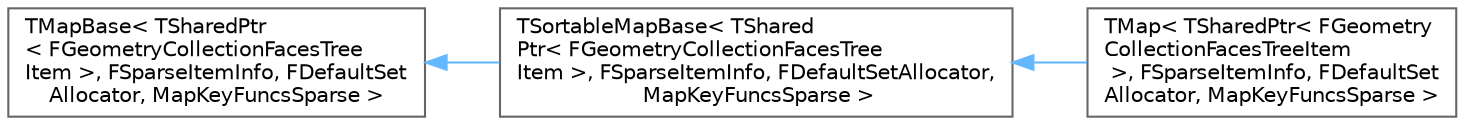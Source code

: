 digraph "Graphical Class Hierarchy"
{
 // INTERACTIVE_SVG=YES
 // LATEX_PDF_SIZE
  bgcolor="transparent";
  edge [fontname=Helvetica,fontsize=10,labelfontname=Helvetica,labelfontsize=10];
  node [fontname=Helvetica,fontsize=10,shape=box,height=0.2,width=0.4];
  rankdir="LR";
  Node0 [id="Node000000",label="TMapBase\< TSharedPtr\l\< FGeometryCollectionFacesTree\lItem \>, FSparseItemInfo, FDefaultSet\lAllocator, MapKeyFuncsSparse \>",height=0.2,width=0.4,color="grey40", fillcolor="white", style="filled",URL="$d8/dad/classTMapBase.html",tooltip=" "];
  Node0 -> Node1 [id="edge7800_Node000000_Node000001",dir="back",color="steelblue1",style="solid",tooltip=" "];
  Node1 [id="Node000001",label="TSortableMapBase\< TShared\lPtr\< FGeometryCollectionFacesTree\lItem \>, FSparseItemInfo, FDefaultSetAllocator,\l MapKeyFuncsSparse \>",height=0.2,width=0.4,color="grey40", fillcolor="white", style="filled",URL="$de/df5/classTSortableMapBase.html",tooltip=" "];
  Node1 -> Node2 [id="edge7801_Node000001_Node000002",dir="back",color="steelblue1",style="solid",tooltip=" "];
  Node2 [id="Node000002",label="TMap\< TSharedPtr\< FGeometry\lCollectionFacesTreeItem\l \>, FSparseItemInfo, FDefaultSet\lAllocator, MapKeyFuncsSparse \>",height=0.2,width=0.4,color="grey40", fillcolor="white", style="filled",URL="$d8/da9/classTMap.html",tooltip=" "];
}
